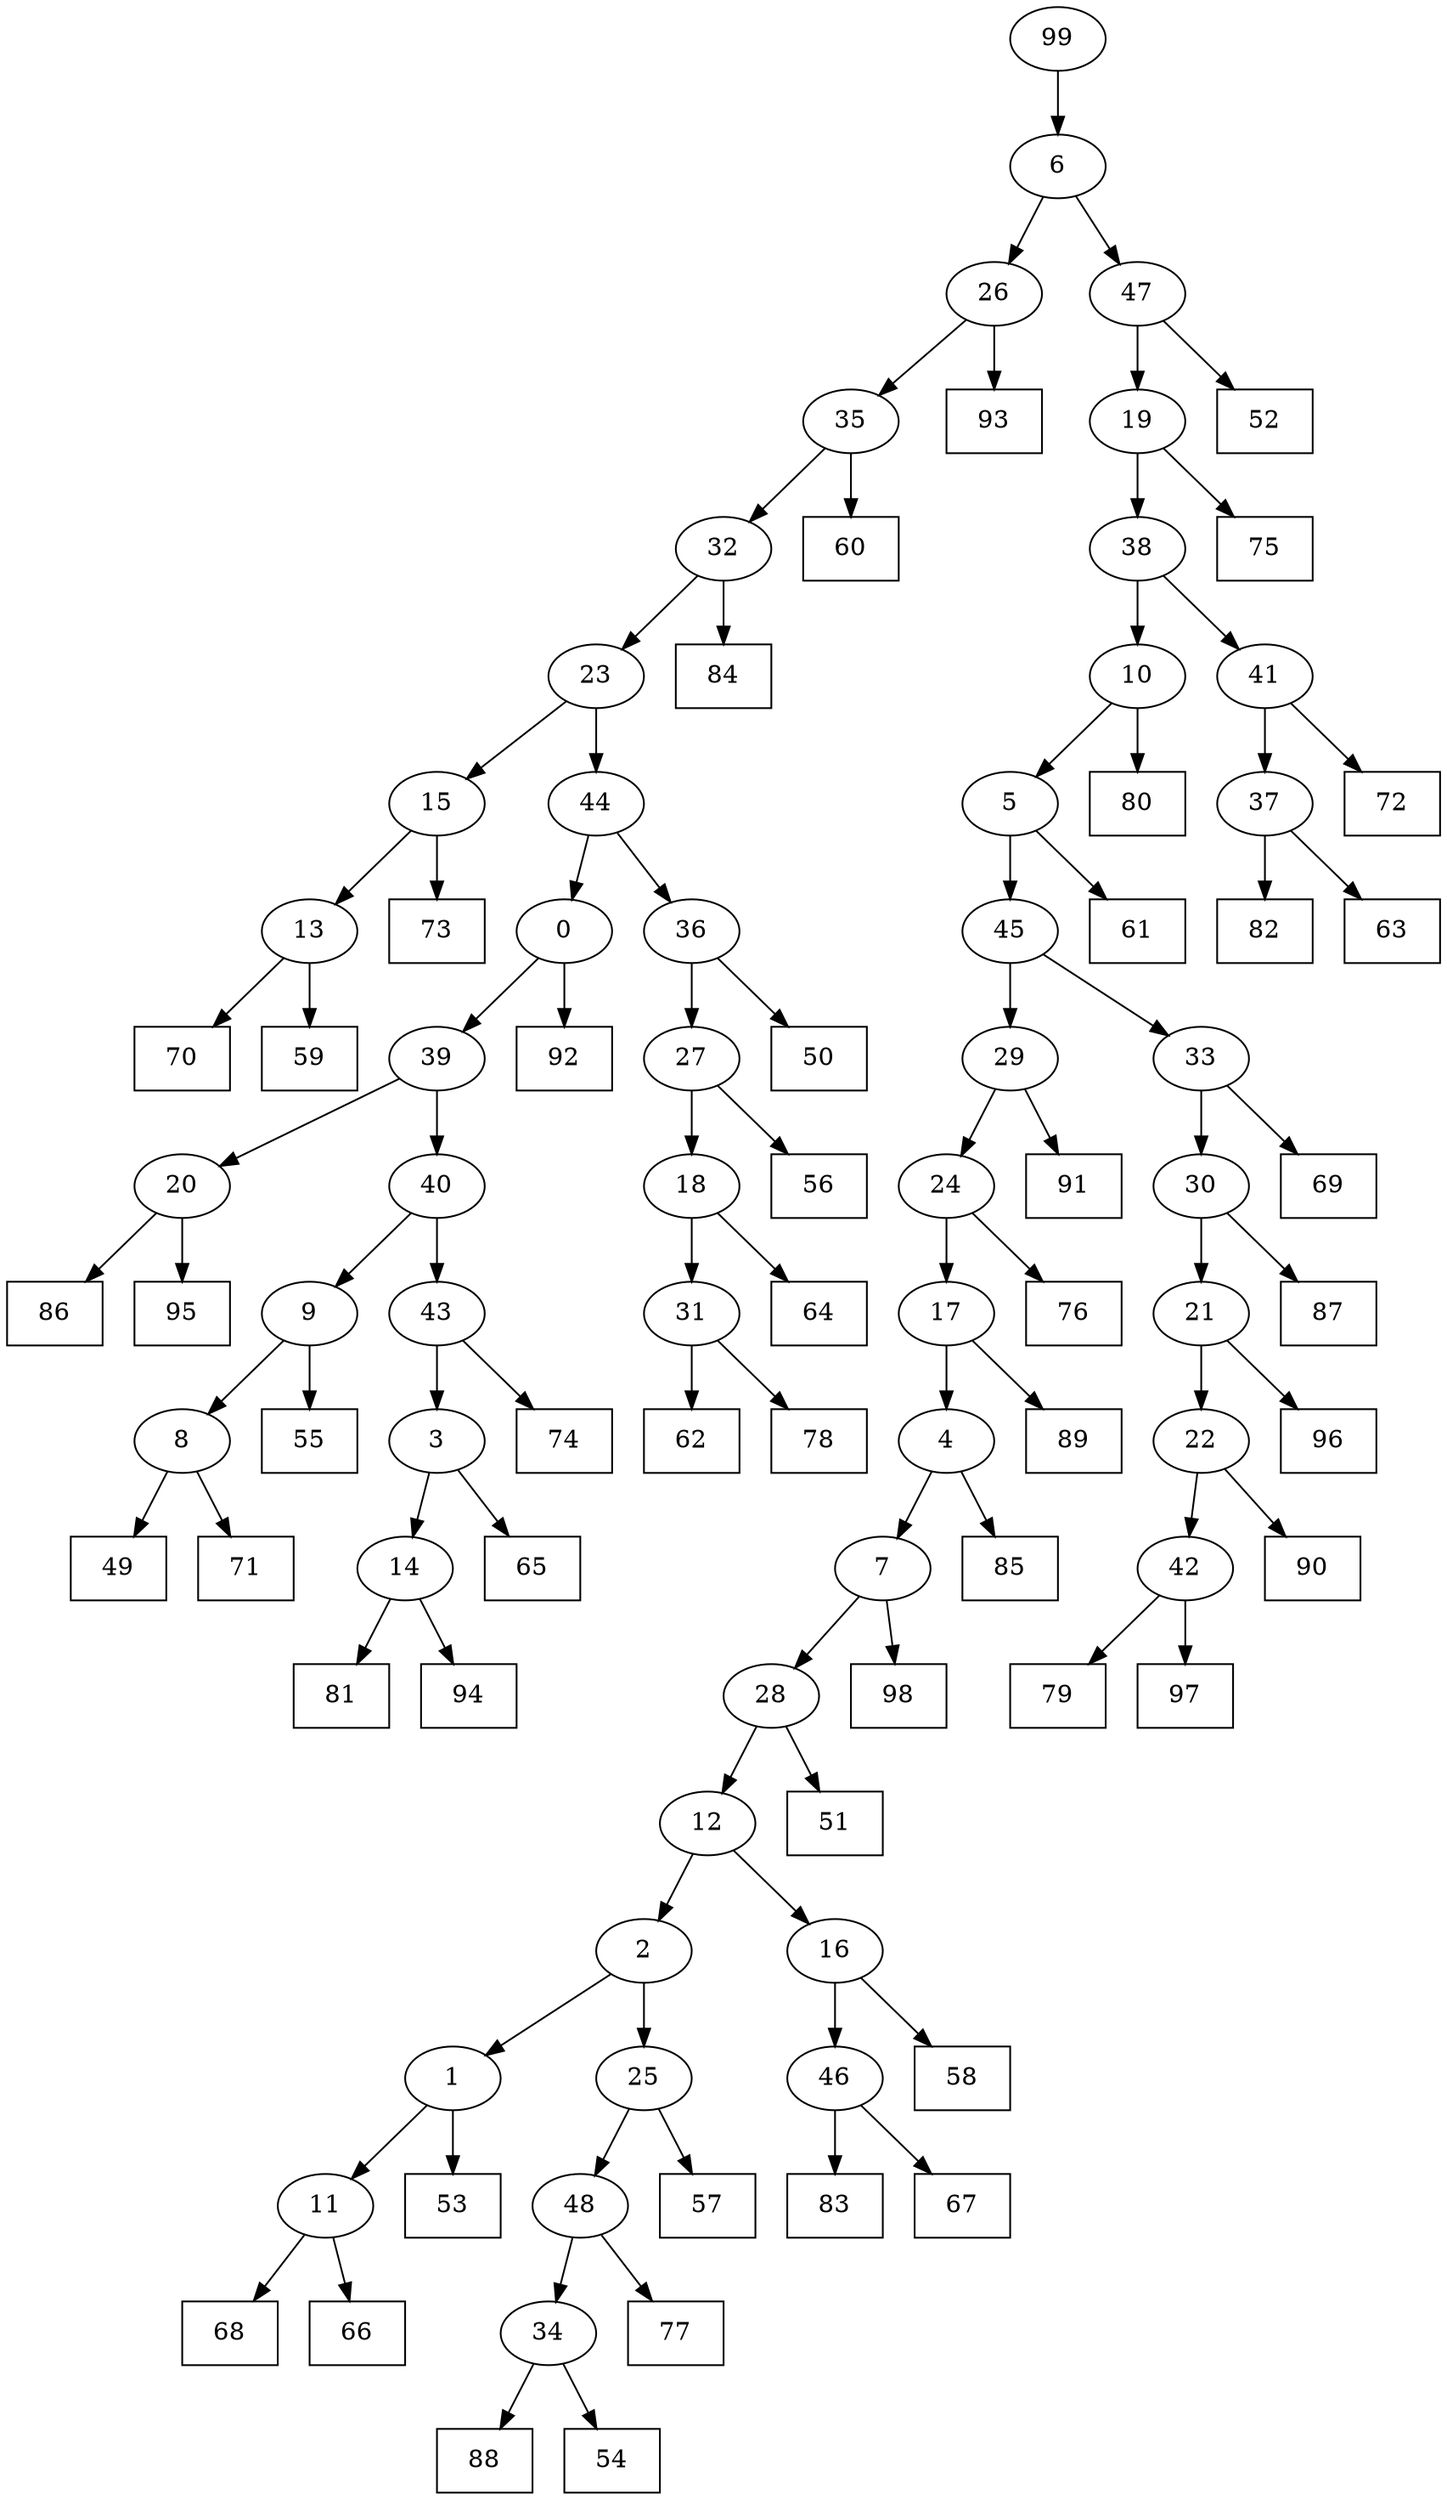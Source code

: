 digraph G {
0[label="0"];
1[label="1"];
2[label="2"];
3[label="3"];
4[label="4"];
5[label="5"];
6[label="6"];
7[label="7"];
8[label="8"];
9[label="9"];
10[label="10"];
11[label="11"];
12[label="12"];
13[label="13"];
14[label="14"];
15[label="15"];
16[label="16"];
17[label="17"];
18[label="18"];
19[label="19"];
20[label="20"];
21[label="21"];
22[label="22"];
23[label="23"];
24[label="24"];
25[label="25"];
26[label="26"];
27[label="27"];
28[label="28"];
29[label="29"];
30[label="30"];
31[label="31"];
32[label="32"];
33[label="33"];
34[label="34"];
35[label="35"];
36[label="36"];
37[label="37"];
38[label="38"];
39[label="39"];
40[label="40"];
41[label="41"];
42[label="42"];
43[label="43"];
44[label="44"];
45[label="45"];
46[label="46"];
47[label="47"];
48[label="48"];
49[shape=box,label="57"];
50[shape=box,label="87"];
51[shape=box,label="74"];
52[shape=box,label="52"];
53[shape=box,label="56"];
54[shape=box,label="70"];
55[shape=box,label="75"];
56[shape=box,label="93"];
57[shape=box,label="88"];
58[shape=box,label="79"];
59[shape=box,label="64"];
60[shape=box,label="62"];
61[shape=box,label="59"];
62[shape=box,label="86"];
63[shape=box,label="82"];
64[shape=box,label="69"];
65[shape=box,label="95"];
66[shape=box,label="91"];
67[shape=box,label="97"];
68[shape=box,label="54"];
69[shape=box,label="55"];
70[shape=box,label="65"];
71[shape=box,label="51"];
72[shape=box,label="90"];
73[shape=box,label="49"];
74[shape=box,label="84"];
75[shape=box,label="71"];
76[shape=box,label="63"];
77[shape=box,label="50"];
78[shape=box,label="68"];
79[shape=box,label="66"];
80[shape=box,label="53"];
81[shape=box,label="81"];
82[shape=box,label="60"];
83[shape=box,label="76"];
84[shape=box,label="94"];
85[shape=box,label="98"];
86[shape=box,label="77"];
87[shape=box,label="83"];
88[shape=box,label="67"];
89[shape=box,label="80"];
90[shape=box,label="58"];
91[shape=box,label="96"];
92[shape=box,label="78"];
93[shape=box,label="92"];
94[shape=box,label="61"];
95[shape=box,label="73"];
96[shape=box,label="72"];
97[shape=box,label="85"];
98[shape=box,label="89"];
99[label="99"];
25->49 ;
15->95 ;
48->34 ;
34->57 ;
13->61 ;
48->86 ;
20->62 ;
34->68 ;
21->91 ;
7->85 ;
29->24 ;
23->15 ;
15->13 ;
40->43 ;
28->71 ;
8->75 ;
14->81 ;
41->96 ;
32->74 ;
3->70 ;
5->94 ;
11->79 ;
19->38 ;
42->58 ;
16->46 ;
5->45 ;
30->21 ;
19->55 ;
31->60 ;
43->3 ;
47->52 ;
27->53 ;
18->59 ;
4->7 ;
1->80 ;
33->64 ;
17->98 ;
13->54 ;
9->69 ;
45->33 ;
36->77 ;
11->78 ;
45->29 ;
43->51 ;
46->87 ;
6->26 ;
26->56 ;
29->66 ;
22->72 ;
39->20 ;
18->31 ;
31->92 ;
40->9 ;
38->41 ;
41->37 ;
37->76 ;
37->63 ;
44->36 ;
21->22 ;
36->27 ;
7->28 ;
14->84 ;
24->17 ;
8->73 ;
23->44 ;
27->18 ;
28->12 ;
12->16 ;
16->90 ;
33->30 ;
30->50 ;
1->11 ;
10->89 ;
9->8 ;
26->35 ;
35->82 ;
0->93 ;
22->42 ;
24->83 ;
44->0 ;
0->39 ;
39->40 ;
2->1 ;
99->6 ;
20->65 ;
17->4 ;
4->97 ;
42->67 ;
35->32 ;
32->23 ;
3->14 ;
38->10 ;
10->5 ;
46->88 ;
6->47 ;
47->19 ;
12->2 ;
2->25 ;
25->48 ;
}

